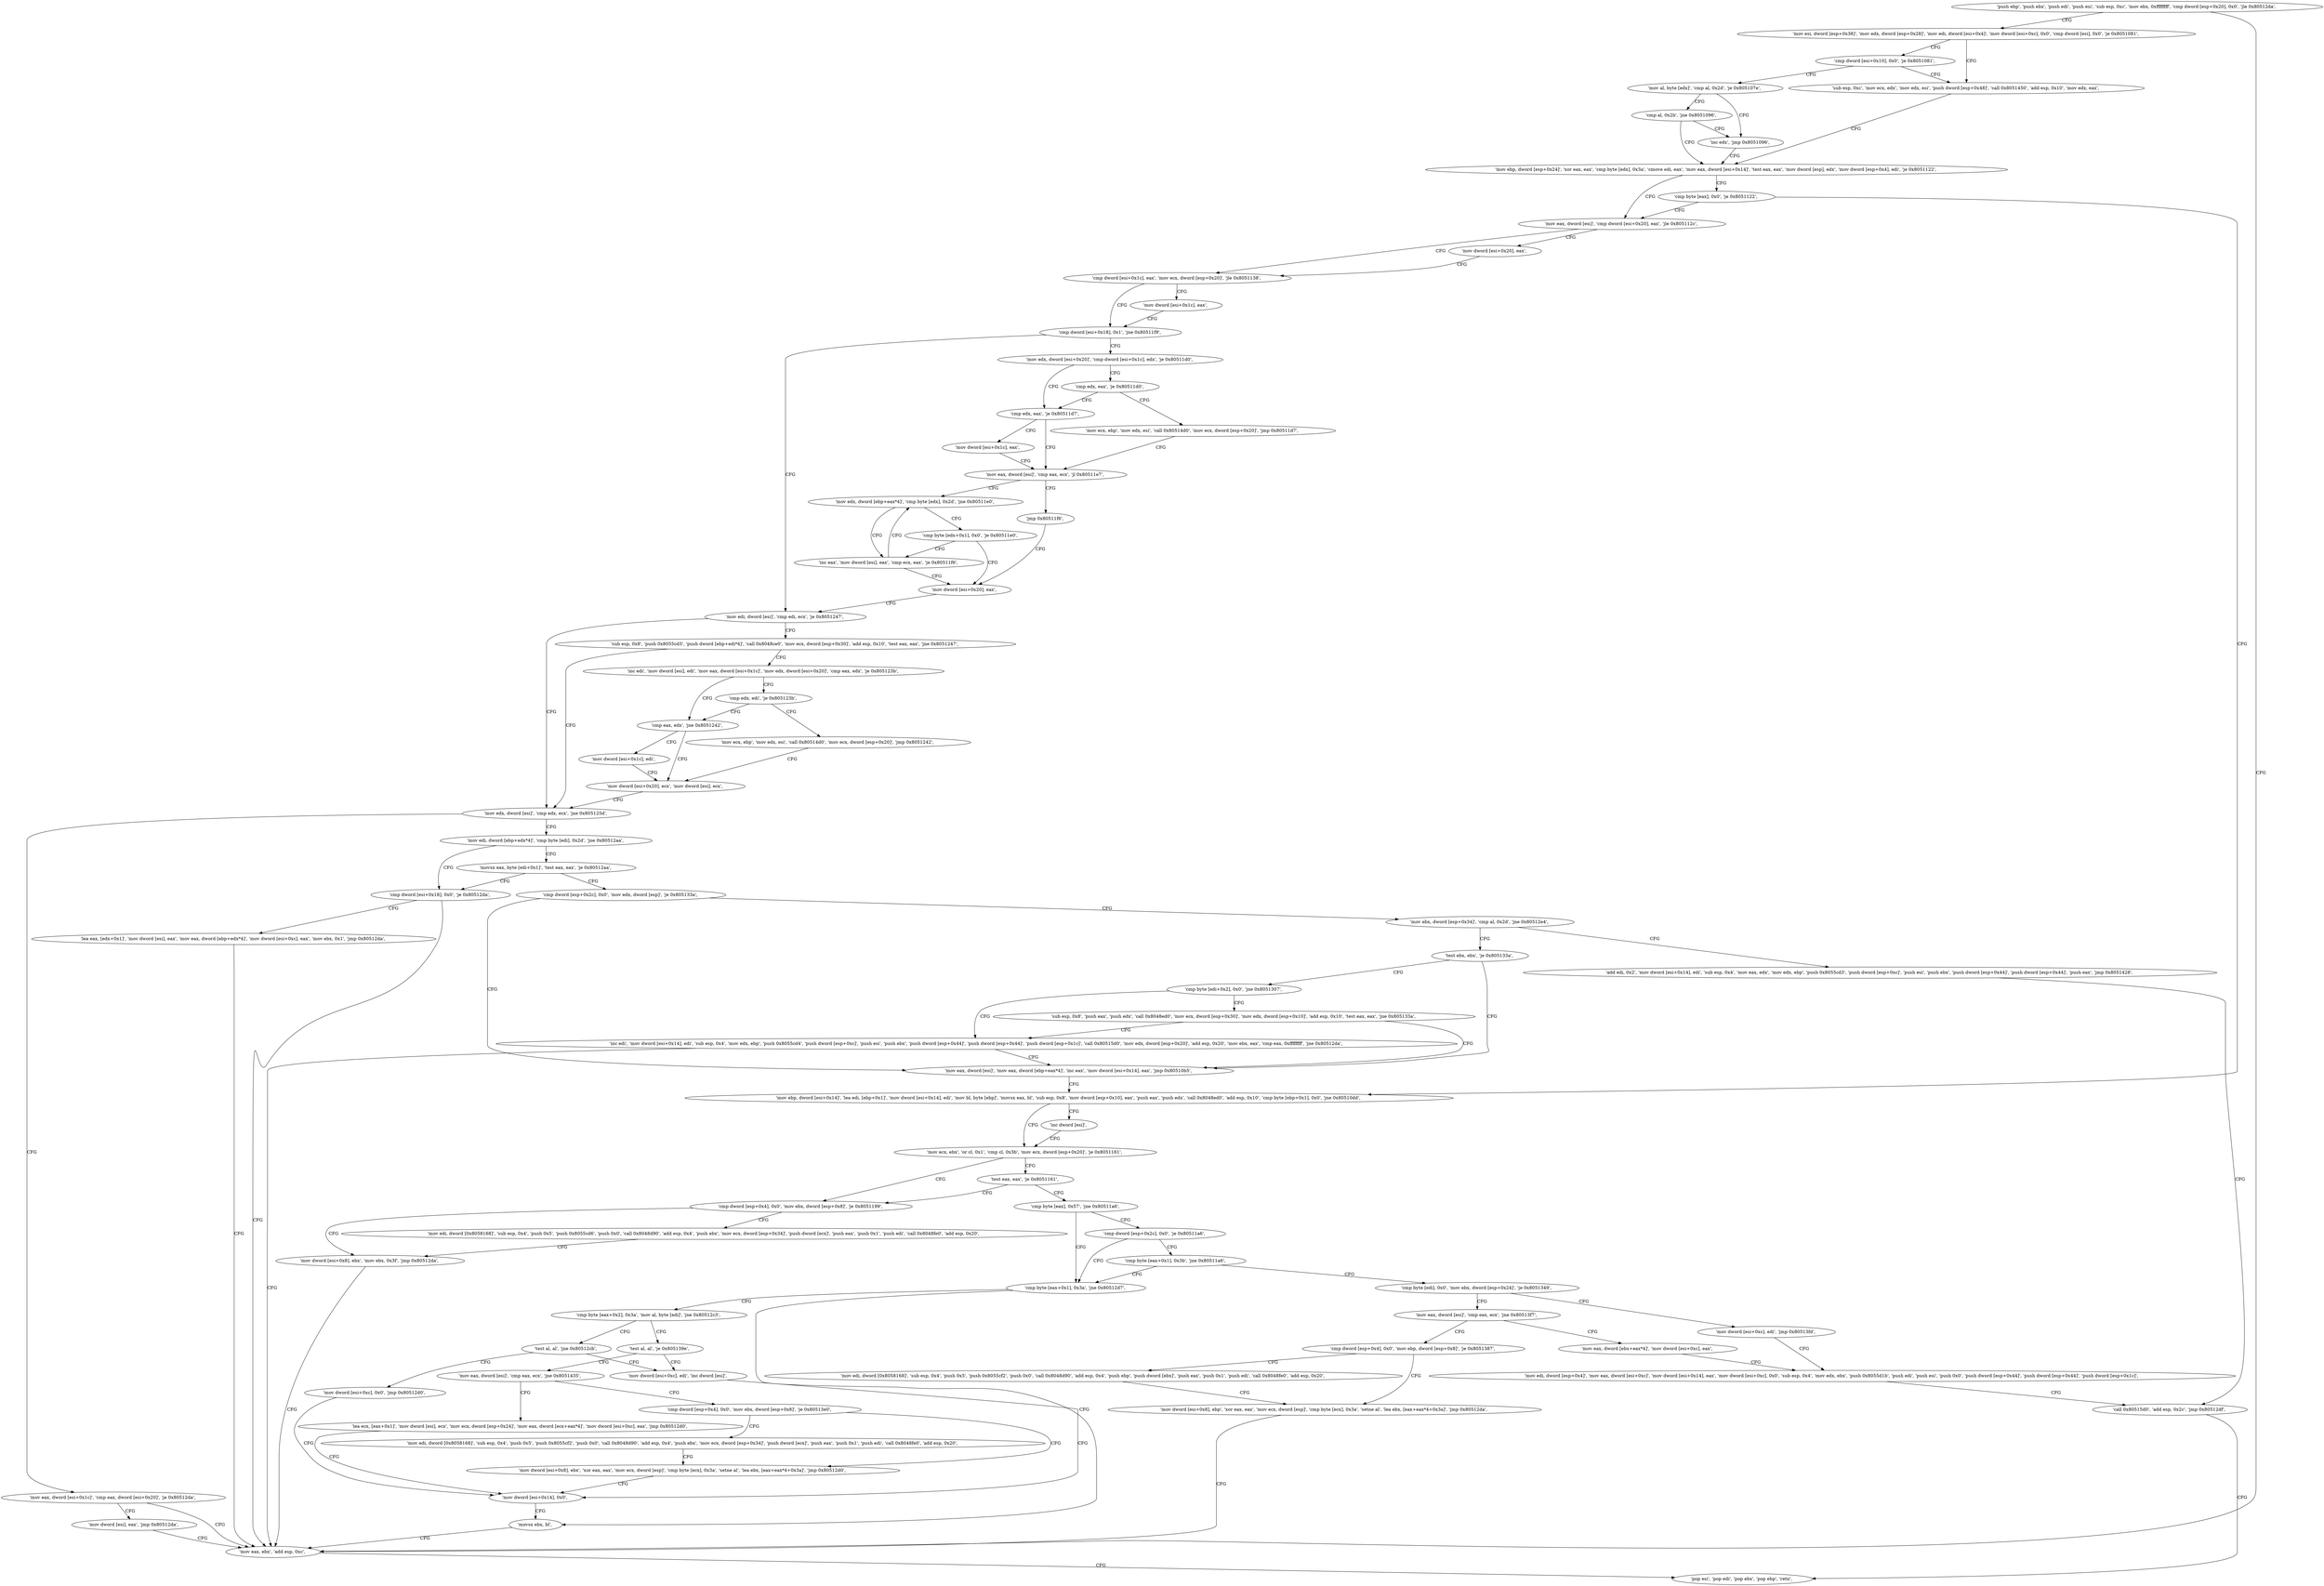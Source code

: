 digraph "func" {
"134549568" [label = "'push ebp', 'push ebx', 'push edi', 'push esi', 'sub esp, 0xc', 'mov ebx, 0xffffffff', 'cmp dword [esp+0x20], 0x0', 'jle 0x80512da', " ]
"134550234" [label = "'mov eax, ebx', 'add esp, 0xc', " ]
"134549591" [label = "'mov esi, dword [esp+0x38]', 'mov edx, dword [esp+0x28]', 'mov edi, dword [esi+0x4]', 'mov dword [esi+0xc], 0x0', 'cmp dword [esi], 0x0', 'je 0x8051081', " ]
"134550239" [label = "'pop esi', 'pop edi', 'pop ebx', 'pop ebp', 'retn', " ]
"134549633" [label = "'sub esp, 0xc', 'mov ecx, edx', 'mov edx, esi', 'push dword [esp+0x48]', 'call 0x8051450', 'add esp, 0x10', 'mov edx, eax', " ]
"134549614" [label = "'cmp dword [esi+0x10], 0x0', 'je 0x8051081', " ]
"134549654" [label = "'mov ebp, dword [esp+0x24]', 'xor eax, eax', 'cmp byte [edx], 0x3a', 'cmove edi, eax', 'mov eax, dword [esi+0x14]', 'test eax, eax', 'mov dword [esp], edx', 'mov dword [esp+0x4], edi', 'je 0x8051122', " ]
"134549620" [label = "'mov al, byte [edx]', 'cmp al, 0x2d', 'je 0x805107e', " ]
"134549794" [label = "'mov eax, dword [esi]', 'cmp dword [esi+0x20], eax', 'jle 0x805112c', " ]
"134549804" [label = "'cmp dword [esi+0x1c], eax', 'mov ecx, dword [esp+0x20]', 'jle 0x8051138', " ]
"134549801" [label = "'mov dword [esi+0x20], eax', " ]
"134549680" [label = "'cmp byte [eax], 0x0', 'je 0x8051122', " ]
"134549685" [label = "'mov ebp, dword [esi+0x14]', 'lea edi, [ebp+0x1]', 'mov dword [esi+0x14], edi', 'mov bl, byte [ebp]', 'movsx eax, bl', 'sub esp, 0x8', 'mov dword [esp+0x10], eax', 'push eax', 'push edx', 'call 0x8048ed0', 'add esp, 0x10', 'cmp byte [ebp+0x1], 0x0', 'jne 0x80510dd', " ]
"134549630" [label = "'inc edx', 'jmp 0x8051096', " ]
"134549626" [label = "'cmp al, 0x2b', 'jne 0x8051096', " ]
"134549816" [label = "'cmp dword [esi+0x18], 0x1', 'jne 0x80511f9', " ]
"134549813" [label = "'mov dword [esi+0x1c], eax', " ]
"134549725" [label = "'mov ecx, ebx', 'or cl, 0x1', 'cmp cl, 0x3b', 'mov ecx, dword [esp+0x20]', 'je 0x8051161', " ]
"134549723" [label = "'inc dword [esi]', " ]
"134550009" [label = "'mov edi, dword [esi]', 'cmp edi, ecx', 'je 0x8051247', " ]
"134549826" [label = "'mov edx, dword [esi+0x20]', 'cmp dword [esi+0x1c], edx', 'je 0x80511d0', " ]
"134549857" [label = "'cmp dword [esp+0x4], 0x0', 'mov ebx, dword [esp+0x8]', 'je 0x8051199', " ]
"134549739" [label = "'test eax, eax', 'je 0x8051161', " ]
"134550087" [label = "'mov edx, dword [esi]', 'cmp edx, ecx', 'jne 0x805125d', " ]
"134550015" [label = "'sub esp, 0x8', 'push 0x8055cd3', 'push dword [ebp+edi*4]', 'call 0x8048ce0', 'mov ecx, dword [esp+0x30]', 'add esp, 0x10', 'test eax, eax', 'jne 0x8051247', " ]
"134549968" [label = "'cmp edx, eax', 'je 0x80511d7', " ]
"134549838" [label = "'cmp edx, eax', 'je 0x80511d0', " ]
"134549913" [label = "'mov dword [esi+0x8], ebx', 'mov ebx, 0x3f', 'jmp 0x80512da', " ]
"134549868" [label = "'mov edi, dword [0x8058168]', 'sub esp, 0x4', 'push 0x5', 'push 0x8055cd6', 'push 0x0', 'call 0x8048d90', 'add esp, 0x4', 'push ebx', 'mov ecx, dword [esp+0x34]', 'push dword [ecx]', 'push eax', 'push 0x1', 'push edi', 'call 0x8048fe0', 'add esp, 0x20', " ]
"134549743" [label = "'cmp byte [eax], 0x57', 'jne 0x80511a6', " ]
"134550109" [label = "'mov edi, dword [ebp+edx*4]', 'cmp byte [edi], 0x2d', 'jne 0x80512aa', " ]
"134550093" [label = "'mov eax, dword [esi+0x1c]', 'cmp eax, dword [esi+0x20]', 'je 0x80512da', " ]
"134550043" [label = "'inc edi', 'mov dword [esi], edi', 'mov eax, dword [esi+0x1c]', 'mov edx, dword [esi+0x20]', 'cmp eax, edx', 'je 0x805123b', " ]
"134549975" [label = "'mov eax, dword [esi]', 'cmp eax, ecx', 'jl 0x80511e7', " ]
"134549972" [label = "'mov dword [esi+0x1c], eax', " ]
"134549842" [label = "'mov ecx, ebp', 'mov edx, esi', 'call 0x80514d0', 'mov ecx, dword [esp+0x20]', 'jmp 0x80511d7', " ]
"134549926" [label = "'cmp byte [eax+0x1], 0x3a', 'jne 0x80512d7', " ]
"134549752" [label = "'cmp dword [esp+0x2c], 0x0', 'je 0x80511a6', " ]
"134550186" [label = "'cmp dword [esi+0x18], 0x0', 'je 0x80512da', " ]
"134550118" [label = "'movsx eax, byte [edi+0x1]', 'test eax, eax', 'je 0x80512aa', " ]
"134550105" [label = "'mov dword [esi], eax', 'jmp 0x80512da', " ]
"134550075" [label = "'cmp eax, edx', 'jne 0x8051242', " ]
"134550056" [label = "'cmp edx, edi', 'je 0x805123b', " ]
"134549991" [label = "'mov edx, dword [ebp+eax*4]', 'cmp byte [edx], 0x2d', 'jne 0x80511e0', " ]
"134549981" [label = "'jmp 0x80511f6', " ]
"134550231" [label = "'movsx ebx, bl', " ]
"134549936" [label = "'cmp byte [eax+0x2], 0x3a', 'mov al, byte [edi]', 'jne 0x80512c3', " ]
"134549763" [label = "'cmp byte [eax+0x1], 0x3b', 'jne 0x80511a6', " ]
"134550192" [label = "'lea eax, [edx+0x1]', 'mov dword [esi], eax', 'mov eax, dword [ebp+edx*4]', 'mov dword [esi+0xc], eax', 'mov ebx, 0x1', 'jmp 0x80512da', " ]
"134550126" [label = "'cmp dword [esp+0x2c], 0x0', 'mov edx, dword [esp]', 'je 0x805133a', " ]
"134550082" [label = "'mov dword [esi+0x20], ecx', 'mov dword [esi], ecx', " ]
"134550079" [label = "'mov dword [esi+0x1c], edi', " ]
"134550060" [label = "'mov ecx, ebp', 'mov edx, esi', 'call 0x80514d0', 'mov ecx, dword [esp+0x20]', 'jmp 0x8051242', " ]
"134549984" [label = "'inc eax', 'mov dword [esi], eax', 'cmp ecx, eax', 'je 0x80511f6', " ]
"134550000" [label = "'cmp byte [edx+0x1], 0x0', 'je 0x80511e0', " ]
"134550006" [label = "'mov dword [esi+0x20], eax', " ]
"134550211" [label = "'test al, al', 'je 0x805139e', " ]
"134549948" [label = "'test al, al', 'jne 0x80512cb', " ]
"134549773" [label = "'cmp byte [edi], 0x0', 'mov ebx, dword [esp+0x24]', 'je 0x8051349', " ]
"134550330" [label = "'mov eax, dword [esi]', 'mov eax, dword [ebp+eax*4]', 'inc eax', 'mov dword [esi+0x14], eax', 'jmp 0x80510b5', " ]
"134550140" [label = "'mov ebx, dword [esp+0x34]', 'cmp al, 0x2d', 'jne 0x80512e4', " ]
"134550430" [label = "'mov eax, dword [esi]', 'cmp eax, ecx', 'jne 0x8051435', " ]
"134550219" [label = "'mov dword [esi+0xc], edi', 'inc dword [esi]', " ]
"134549956" [label = "'mov dword [esi+0xc], 0x0', 'jmp 0x80512d0', " ]
"134550345" [label = "'mov eax, dword [esi]', 'cmp eax, ecx', 'jne 0x80513f7', " ]
"134549786" [label = "'mov dword [esi+0xc], edi', 'jmp 0x80513fd', " ]
"134550244" [label = "'test ebx, ebx', 'je 0x805133a', " ]
"134550148" [label = "'add edi, 0x2', 'mov dword [esi+0x14], edi', 'sub esp, 0x4', 'mov eax, edx', 'mov edx, ebp', 'push 0x8055cd3', 'push dword [esp+0xc]', 'push esi', 'push ebx', 'push dword [esp+0x44]', 'push dword [esp+0x44]', 'push eax', 'jmp 0x8051428', " ]
"134550581" [label = "'lea ecx, [eax+0x1]', 'mov dword [esi], ecx', 'mov ecx, dword [esp+0x24]', 'mov eax, dword [ecx+eax*4]', 'mov dword [esi+0xc], eax', 'jmp 0x80512d0', " ]
"134550440" [label = "'cmp dword [esp+0x4], 0x0', 'mov ebx, dword [esp+0x8]', 'je 0x80513e0', " ]
"134550224" [label = "'mov dword [esi+0x14], 0x0', " ]
"134550519" [label = "'mov eax, dword [ebx+eax*4]', 'mov dword [esi+0xc], eax', " ]
"134550355" [label = "'cmp dword [esp+0x4], 0x0', 'mov ebp, dword [esp+0x8]', 'je 0x8051387', " ]
"134550525" [label = "'mov edi, dword [esp+0x4]', 'mov eax, dword [esi+0xc]', 'mov dword [esi+0x14], eax', 'mov dword [esi+0xc], 0x0', 'sub esp, 0x4', 'mov edx, ebx', 'push 0x8055d1b', 'push edi', 'push esi', 'push 0x0', 'push dword [esp+0x44]', 'push dword [esp+0x44]', 'push dword [esp+0x1c]', " ]
"134550248" [label = "'cmp byte [edi+0x2], 0x0', 'jne 0x8051307', " ]
"134550568" [label = "'call 0x80515d0', 'add esp, 0x2c', 'jmp 0x80512df', " ]
"134550496" [label = "'mov dword [esi+0x8], ebx', 'xor eax, eax', 'mov ecx, dword [esp]', 'cmp byte [ecx], 0x3a', 'setne al', 'lea ebx, [eax+eax*4+0x3a]', 'jmp 0x80512d0', " ]
"134550451" [label = "'mov edi, dword [0x8058168]', 'sub esp, 0x4', 'push 0x5', 'push 0x8055cf2', 'push 0x0', 'call 0x8048d90', 'add esp, 0x4', 'push ebx', 'mov ecx, dword [esp+0x34]', 'push dword [ecx]', 'push eax', 'push 0x1', 'push edi', 'call 0x8048fe0', 'add esp, 0x20', " ]
"134550407" [label = "'mov dword [esi+0x8], ebp', 'xor eax, eax', 'mov ecx, dword [esp]', 'cmp byte [ecx], 0x3a', 'setne al', 'lea ebx, [eax+eax*4+0x3a]', 'jmp 0x80512da', " ]
"134550366" [label = "'mov edi, dword [0x8058168]', 'sub esp, 0x4', 'push 0x5', 'push 0x8055cf2', 'push 0x0', 'call 0x8048d90', 'add esp, 0x4', 'push ebp', 'push dword [ebx]', 'push eax', 'push 0x1', 'push edi', 'call 0x8048fe0', 'add esp, 0x20', " ]
"134550279" [label = "'inc edi', 'mov dword [esi+0x14], edi', 'sub esp, 0x4', 'mov edx, ebp', 'push 0x8055cd4', 'push dword [esp+0xc]', 'push esi', 'push ebx', 'push dword [esp+0x44]', 'push dword [esp+0x44]', 'push dword [esp+0x1c]', 'call 0x80515d0', 'mov edx, dword [esp+0x20]', 'add esp, 0x20', 'mov ebx, eax', 'cmp eax, 0xffffffff', 'jne 0x80512da', " ]
"134550254" [label = "'sub esp, 0x8', 'push eax', 'push edx', 'call 0x8048ed0', 'mov ecx, dword [esp+0x30]', 'mov edx, dword [esp+0x10]', 'add esp, 0x10', 'test eax, eax', 'jne 0x805133a', " ]
"134549568" -> "134550234" [ label = "CFG" ]
"134549568" -> "134549591" [ label = "CFG" ]
"134550234" -> "134550239" [ label = "CFG" ]
"134549591" -> "134549633" [ label = "CFG" ]
"134549591" -> "134549614" [ label = "CFG" ]
"134549633" -> "134549654" [ label = "CFG" ]
"134549614" -> "134549633" [ label = "CFG" ]
"134549614" -> "134549620" [ label = "CFG" ]
"134549654" -> "134549794" [ label = "CFG" ]
"134549654" -> "134549680" [ label = "CFG" ]
"134549620" -> "134549630" [ label = "CFG" ]
"134549620" -> "134549626" [ label = "CFG" ]
"134549794" -> "134549804" [ label = "CFG" ]
"134549794" -> "134549801" [ label = "CFG" ]
"134549804" -> "134549816" [ label = "CFG" ]
"134549804" -> "134549813" [ label = "CFG" ]
"134549801" -> "134549804" [ label = "CFG" ]
"134549680" -> "134549794" [ label = "CFG" ]
"134549680" -> "134549685" [ label = "CFG" ]
"134549685" -> "134549725" [ label = "CFG" ]
"134549685" -> "134549723" [ label = "CFG" ]
"134549630" -> "134549654" [ label = "CFG" ]
"134549626" -> "134549654" [ label = "CFG" ]
"134549626" -> "134549630" [ label = "CFG" ]
"134549816" -> "134550009" [ label = "CFG" ]
"134549816" -> "134549826" [ label = "CFG" ]
"134549813" -> "134549816" [ label = "CFG" ]
"134549725" -> "134549857" [ label = "CFG" ]
"134549725" -> "134549739" [ label = "CFG" ]
"134549723" -> "134549725" [ label = "CFG" ]
"134550009" -> "134550087" [ label = "CFG" ]
"134550009" -> "134550015" [ label = "CFG" ]
"134549826" -> "134549968" [ label = "CFG" ]
"134549826" -> "134549838" [ label = "CFG" ]
"134549857" -> "134549913" [ label = "CFG" ]
"134549857" -> "134549868" [ label = "CFG" ]
"134549739" -> "134549857" [ label = "CFG" ]
"134549739" -> "134549743" [ label = "CFG" ]
"134550087" -> "134550109" [ label = "CFG" ]
"134550087" -> "134550093" [ label = "CFG" ]
"134550015" -> "134550087" [ label = "CFG" ]
"134550015" -> "134550043" [ label = "CFG" ]
"134549968" -> "134549975" [ label = "CFG" ]
"134549968" -> "134549972" [ label = "CFG" ]
"134549838" -> "134549968" [ label = "CFG" ]
"134549838" -> "134549842" [ label = "CFG" ]
"134549913" -> "134550234" [ label = "CFG" ]
"134549868" -> "134549913" [ label = "CFG" ]
"134549743" -> "134549926" [ label = "CFG" ]
"134549743" -> "134549752" [ label = "CFG" ]
"134550109" -> "134550186" [ label = "CFG" ]
"134550109" -> "134550118" [ label = "CFG" ]
"134550093" -> "134550234" [ label = "CFG" ]
"134550093" -> "134550105" [ label = "CFG" ]
"134550043" -> "134550075" [ label = "CFG" ]
"134550043" -> "134550056" [ label = "CFG" ]
"134549975" -> "134549991" [ label = "CFG" ]
"134549975" -> "134549981" [ label = "CFG" ]
"134549972" -> "134549975" [ label = "CFG" ]
"134549842" -> "134549975" [ label = "CFG" ]
"134549926" -> "134550231" [ label = "CFG" ]
"134549926" -> "134549936" [ label = "CFG" ]
"134549752" -> "134549926" [ label = "CFG" ]
"134549752" -> "134549763" [ label = "CFG" ]
"134550186" -> "134550234" [ label = "CFG" ]
"134550186" -> "134550192" [ label = "CFG" ]
"134550118" -> "134550186" [ label = "CFG" ]
"134550118" -> "134550126" [ label = "CFG" ]
"134550105" -> "134550234" [ label = "CFG" ]
"134550075" -> "134550082" [ label = "CFG" ]
"134550075" -> "134550079" [ label = "CFG" ]
"134550056" -> "134550075" [ label = "CFG" ]
"134550056" -> "134550060" [ label = "CFG" ]
"134549991" -> "134549984" [ label = "CFG" ]
"134549991" -> "134550000" [ label = "CFG" ]
"134549981" -> "134550006" [ label = "CFG" ]
"134550231" -> "134550234" [ label = "CFG" ]
"134549936" -> "134550211" [ label = "CFG" ]
"134549936" -> "134549948" [ label = "CFG" ]
"134549763" -> "134549926" [ label = "CFG" ]
"134549763" -> "134549773" [ label = "CFG" ]
"134550192" -> "134550234" [ label = "CFG" ]
"134550126" -> "134550330" [ label = "CFG" ]
"134550126" -> "134550140" [ label = "CFG" ]
"134550082" -> "134550087" [ label = "CFG" ]
"134550079" -> "134550082" [ label = "CFG" ]
"134550060" -> "134550082" [ label = "CFG" ]
"134549984" -> "134550006" [ label = "CFG" ]
"134549984" -> "134549991" [ label = "CFG" ]
"134550000" -> "134549984" [ label = "CFG" ]
"134550000" -> "134550006" [ label = "CFG" ]
"134550006" -> "134550009" [ label = "CFG" ]
"134550211" -> "134550430" [ label = "CFG" ]
"134550211" -> "134550219" [ label = "CFG" ]
"134549948" -> "134550219" [ label = "CFG" ]
"134549948" -> "134549956" [ label = "CFG" ]
"134549773" -> "134550345" [ label = "CFG" ]
"134549773" -> "134549786" [ label = "CFG" ]
"134550330" -> "134549685" [ label = "CFG" ]
"134550140" -> "134550244" [ label = "CFG" ]
"134550140" -> "134550148" [ label = "CFG" ]
"134550430" -> "134550581" [ label = "CFG" ]
"134550430" -> "134550440" [ label = "CFG" ]
"134550219" -> "134550224" [ label = "CFG" ]
"134549956" -> "134550224" [ label = "CFG" ]
"134550345" -> "134550519" [ label = "CFG" ]
"134550345" -> "134550355" [ label = "CFG" ]
"134549786" -> "134550525" [ label = "CFG" ]
"134550244" -> "134550330" [ label = "CFG" ]
"134550244" -> "134550248" [ label = "CFG" ]
"134550148" -> "134550568" [ label = "CFG" ]
"134550581" -> "134550224" [ label = "CFG" ]
"134550440" -> "134550496" [ label = "CFG" ]
"134550440" -> "134550451" [ label = "CFG" ]
"134550224" -> "134550231" [ label = "CFG" ]
"134550519" -> "134550525" [ label = "CFG" ]
"134550355" -> "134550407" [ label = "CFG" ]
"134550355" -> "134550366" [ label = "CFG" ]
"134550525" -> "134550568" [ label = "CFG" ]
"134550248" -> "134550279" [ label = "CFG" ]
"134550248" -> "134550254" [ label = "CFG" ]
"134550568" -> "134550239" [ label = "CFG" ]
"134550496" -> "134550224" [ label = "CFG" ]
"134550451" -> "134550496" [ label = "CFG" ]
"134550407" -> "134550234" [ label = "CFG" ]
"134550366" -> "134550407" [ label = "CFG" ]
"134550279" -> "134550234" [ label = "CFG" ]
"134550279" -> "134550330" [ label = "CFG" ]
"134550254" -> "134550330" [ label = "CFG" ]
"134550254" -> "134550279" [ label = "CFG" ]
}
